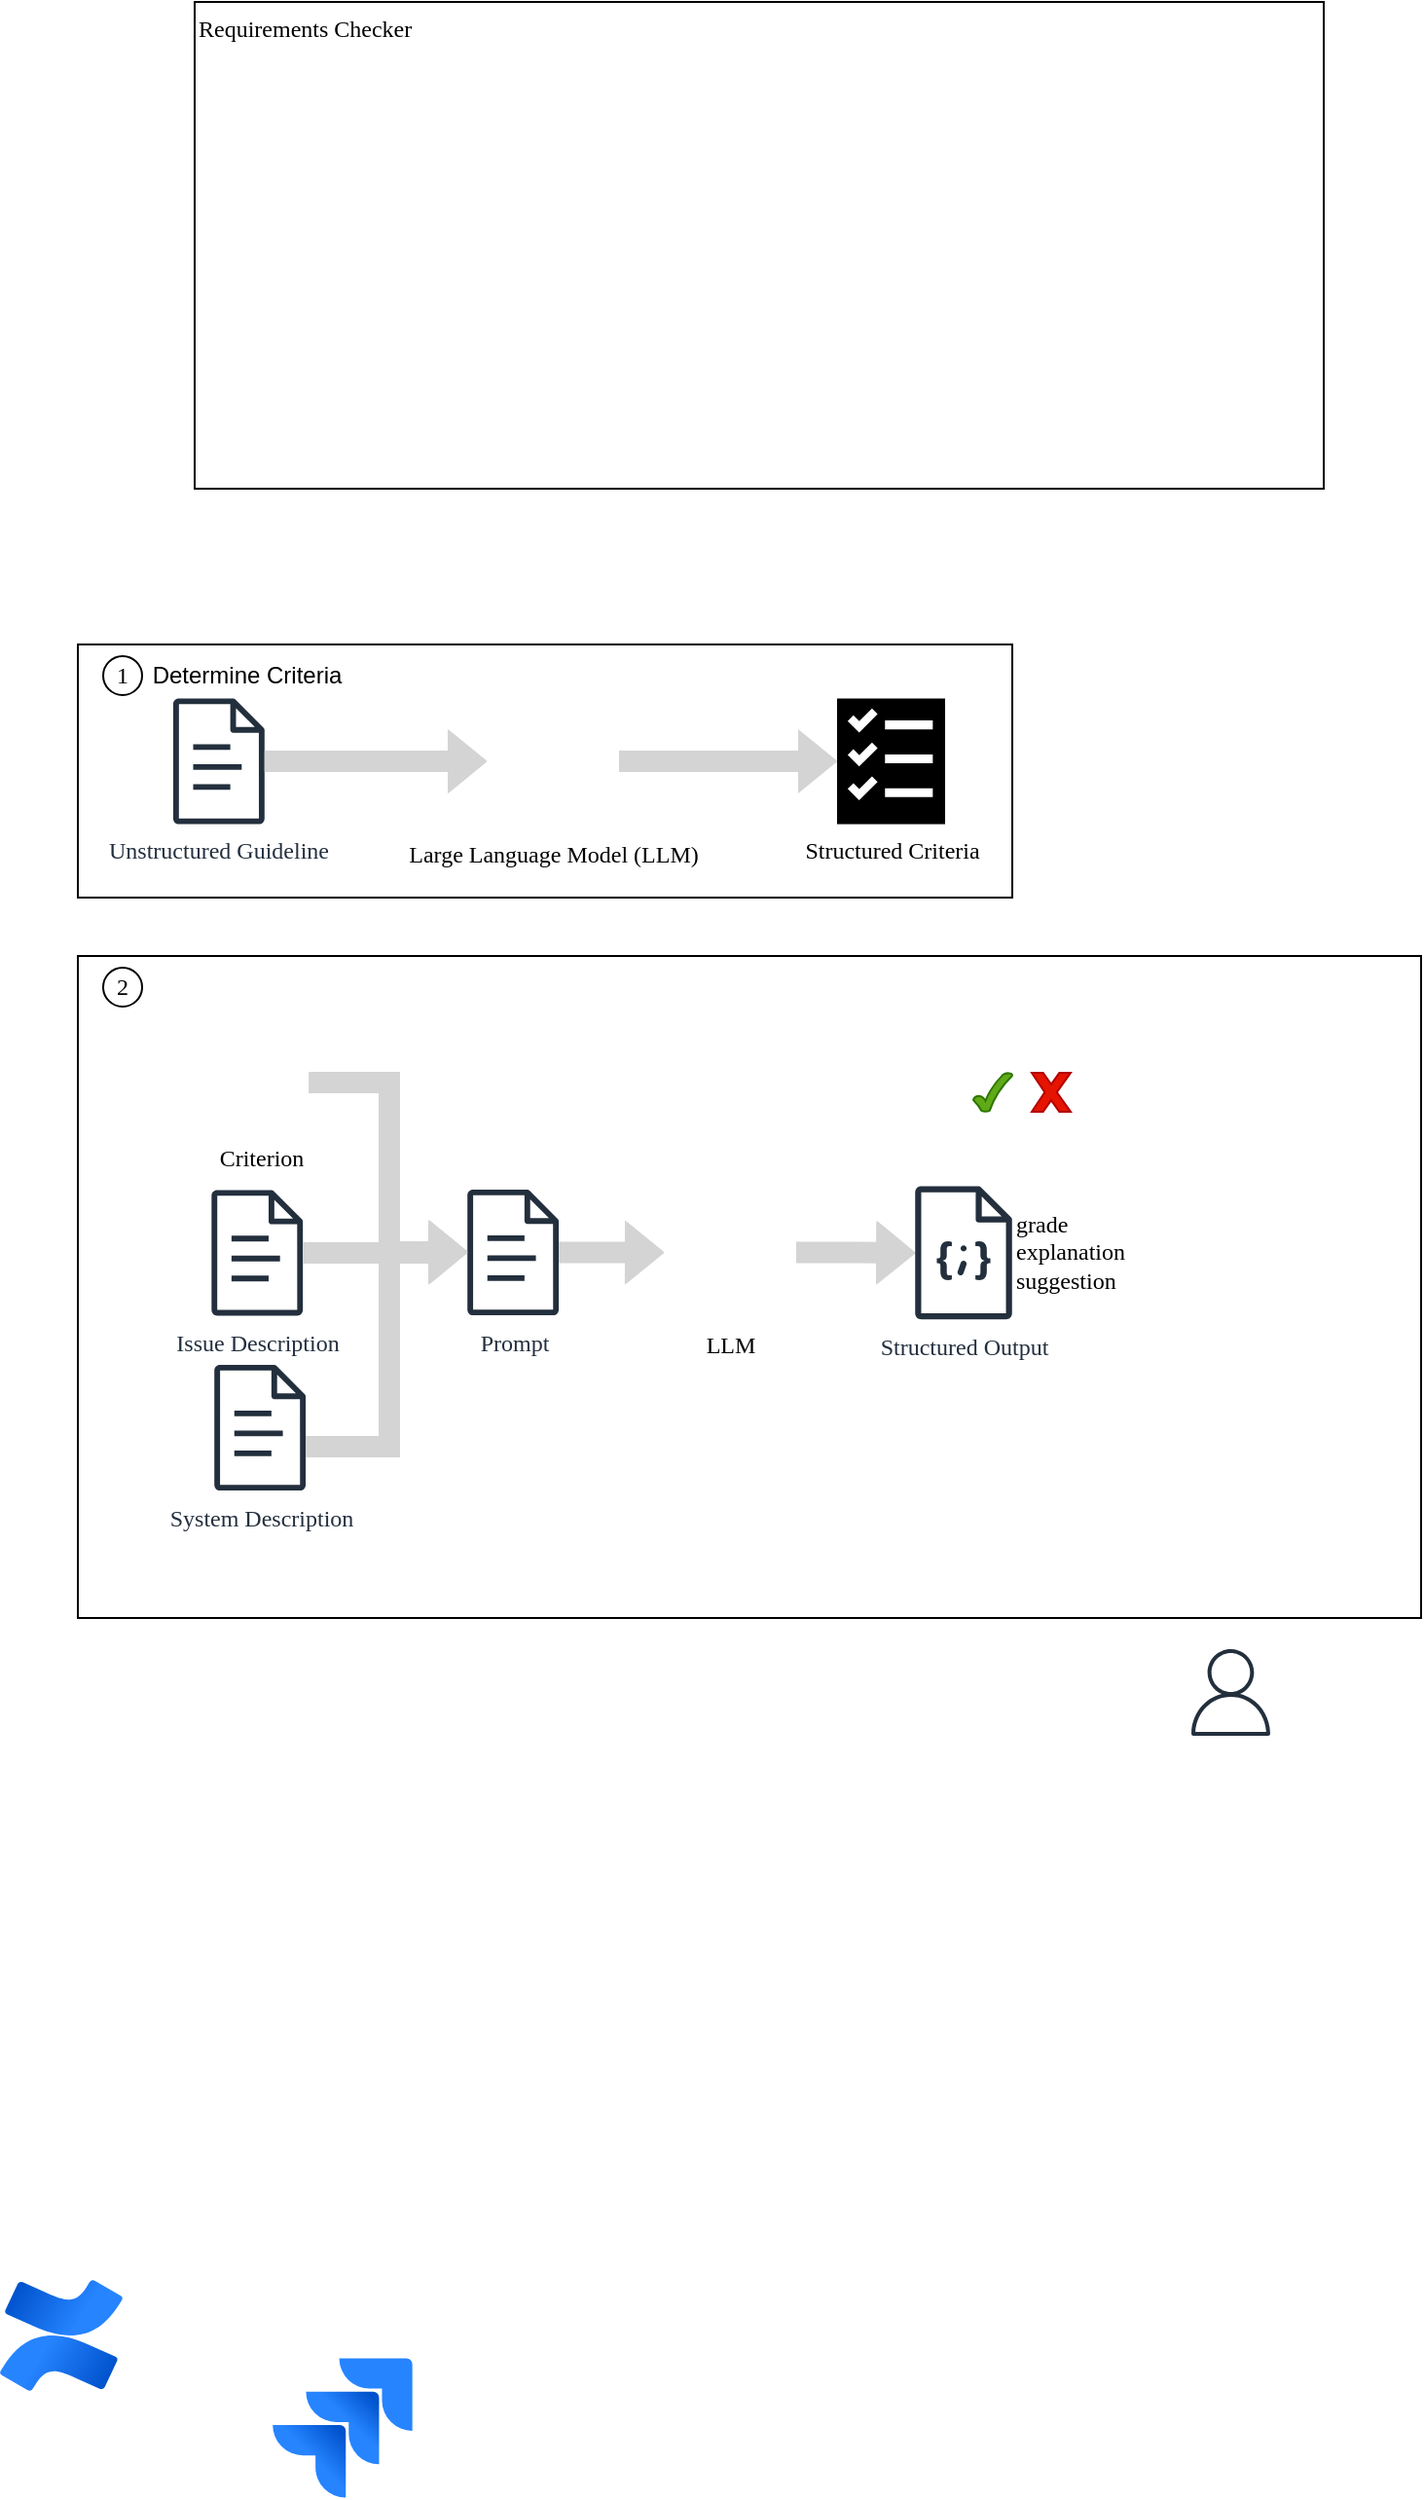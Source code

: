 <mxfile version="24.8.0">
  <diagram name="Page-1" id="5vmXxfO88FT9tomjMx6W">
    <mxGraphModel dx="999" dy="675" grid="1" gridSize="10" guides="1" tooltips="1" connect="1" arrows="1" fold="1" page="1" pageScale="1" pageWidth="850" pageHeight="1100" math="0" shadow="0">
      <root>
        <mxCell id="0" />
        <mxCell id="1" parent="0" />
        <mxCell id="YeTjv56BRFpo-G5yWJxi-18" value="" style="rounded=0;whiteSpace=wrap;html=1;fontFamily=Times New Roman;" vertex="1" parent="1">
          <mxGeometry x="90" y="540" width="480" height="130" as="geometry" />
        </mxCell>
        <mxCell id="YeTjv56BRFpo-G5yWJxi-1" value="Requirements Checker" style="rounded=0;whiteSpace=wrap;html=1;align=left;verticalAlign=top;fontFamily=Times New Roman;" vertex="1" parent="1">
          <mxGeometry x="150" y="210" width="580" height="250" as="geometry" />
        </mxCell>
        <mxCell id="YeTjv56BRFpo-G5yWJxi-8" value="" style="image;html=1;image=img/lib/atlassian/Confluence_Logo.svg;fontFamily=Times New Roman;" vertex="1" parent="1">
          <mxGeometry x="50" y="1380" width="63" height="57" as="geometry" />
        </mxCell>
        <mxCell id="YeTjv56BRFpo-G5yWJxi-9" value="" style="image;html=1;image=img/lib/atlassian/Jira_Logo.svg;fontFamily=Times New Roman;" vertex="1" parent="1">
          <mxGeometry x="190" y="1420" width="72" height="72" as="geometry" />
        </mxCell>
        <mxCell id="YeTjv56BRFpo-G5yWJxi-11" value="Large Language Model (LLM)" style="shape=image;html=1;verticalAlign=top;verticalLabelPosition=bottom;labelBackgroundColor=#ffffff;imageAspect=0;aspect=fixed;image=https://cdn2.iconfinder.com/data/icons/boxicons-regular-vol-1/24/bx-brain-128.png;fontFamily=Times New Roman;" vertex="1" parent="1">
          <mxGeometry x="300" y="566" width="68" height="68" as="geometry" />
        </mxCell>
        <mxCell id="YeTjv56BRFpo-G5yWJxi-13" value="" style="edgeStyle=orthogonalEdgeStyle;rounded=0;orthogonalLoop=1;jettySize=auto;html=1;shape=flexArrow;fillColor=#D4D4D4;fillStyle=auto;strokeColor=#D4D4D4;entryX=0;entryY=0.5;entryDx=0;entryDy=0;entryPerimeter=0;fontFamily=Times New Roman;" edge="1" parent="1" source="YeTjv56BRFpo-G5yWJxi-11" target="YeTjv56BRFpo-G5yWJxi-16">
          <mxGeometry relative="1" as="geometry">
            <mxPoint x="368" y="599.5" as="sourcePoint" />
            <mxPoint x="470" y="600" as="targetPoint" />
          </mxGeometry>
        </mxCell>
        <mxCell id="YeTjv56BRFpo-G5yWJxi-14" value="1" style="ellipse;whiteSpace=wrap;html=1;aspect=fixed;verticalAlign=middle;align=center;fontFamily=Times New Roman;" vertex="1" parent="1">
          <mxGeometry x="103" y="546" width="20" height="20" as="geometry" />
        </mxCell>
        <mxCell id="YeTjv56BRFpo-G5yWJxi-16" value="Structured Criteria" style="outlineConnect=0;dashed=0;verticalLabelPosition=bottom;verticalAlign=top;align=center;html=1;shape=mxgraph.aws3.checklist;fillColor=#000000;fontFamily=Times New Roman;" vertex="1" parent="1">
          <mxGeometry x="480" y="567.75" width="55.5" height="64.5" as="geometry" />
        </mxCell>
        <mxCell id="YeTjv56BRFpo-G5yWJxi-19" value="" style="rounded=0;whiteSpace=wrap;html=1;fontFamily=Times New Roman;" vertex="1" parent="1">
          <mxGeometry x="90" y="700" width="690" height="340" as="geometry" />
        </mxCell>
        <mxCell id="YeTjv56BRFpo-G5yWJxi-22" value="LLM" style="shape=image;html=1;verticalAlign=top;verticalLabelPosition=bottom;labelBackgroundColor=#ffffff;imageAspect=0;aspect=fixed;image=https://cdn2.iconfinder.com/data/icons/boxicons-regular-vol-1/24/bx-brain-128.png;fontFamily=Times New Roman;" vertex="1" parent="1">
          <mxGeometry x="391" y="818.25" width="68" height="68" as="geometry" />
        </mxCell>
        <mxCell id="YeTjv56BRFpo-G5yWJxi-24" value="2" style="ellipse;whiteSpace=wrap;html=1;aspect=fixed;verticalAlign=middle;align=center;fontFamily=Times New Roman;" vertex="1" parent="1">
          <mxGeometry x="103" y="706" width="20" height="20" as="geometry" />
        </mxCell>
        <mxCell id="YeTjv56BRFpo-G5yWJxi-31" value="Criterion" style="shape=image;html=1;verticalAlign=top;verticalLabelPosition=bottom;labelBackgroundColor=#ffffff;imageAspect=0;aspect=fixed;image=https://cdn1.iconfinder.com/data/icons/iconoir-vol-3/24/question-mark-circle-128.png;fontFamily=Times New Roman;" vertex="1" parent="1">
          <mxGeometry x="158.56" y="740" width="50" height="50" as="geometry" />
        </mxCell>
        <mxCell id="YeTjv56BRFpo-G5yWJxi-33" value="Unstructured Guideline" style="sketch=0;outlineConnect=0;fontColor=#232F3E;gradientColor=none;fillColor=#232F3D;strokeColor=none;dashed=0;verticalLabelPosition=bottom;verticalAlign=top;align=center;html=1;fontSize=12;fontStyle=0;aspect=fixed;pointerEvents=1;shape=mxgraph.aws4.document;fontFamily=Times New Roman;" vertex="1" parent="1">
          <mxGeometry x="138.87" y="567.75" width="47.13" height="64.5" as="geometry" />
        </mxCell>
        <mxCell id="YeTjv56BRFpo-G5yWJxi-34" value="" style="edgeStyle=orthogonalEdgeStyle;rounded=0;orthogonalLoop=1;jettySize=auto;html=1;shape=flexArrow;fillColor=#D4D4D4;fillStyle=auto;strokeColor=#D4D4D4;fontFamily=Times New Roman;" edge="1" parent="1" source="YeTjv56BRFpo-G5yWJxi-33" target="YeTjv56BRFpo-G5yWJxi-11">
          <mxGeometry relative="1" as="geometry">
            <mxPoint x="188" y="590" as="sourcePoint" />
            <mxPoint x="300" y="590" as="targetPoint" />
          </mxGeometry>
        </mxCell>
        <mxCell id="YeTjv56BRFpo-G5yWJxi-35" value="Issue Description" style="sketch=0;outlineConnect=0;fontColor=#232F3E;gradientColor=none;fillColor=#232F3D;strokeColor=none;dashed=0;verticalLabelPosition=bottom;verticalAlign=top;align=center;html=1;fontSize=12;fontStyle=0;aspect=fixed;pointerEvents=1;shape=mxgraph.aws4.document;fontFamily=Times New Roman;" vertex="1" parent="1">
          <mxGeometry x="158.56" y="820.21" width="47.13" height="64.5" as="geometry" />
        </mxCell>
        <mxCell id="YeTjv56BRFpo-G5yWJxi-36" value="System Description" style="sketch=0;outlineConnect=0;fontColor=#232F3E;gradientColor=none;fillColor=#232F3D;strokeColor=none;dashed=0;verticalLabelPosition=bottom;verticalAlign=top;align=center;html=1;fontSize=12;fontStyle=0;aspect=fixed;pointerEvents=1;shape=mxgraph.aws4.document;fontFamily=Times New Roman;" vertex="1" parent="1">
          <mxGeometry x="160" y="910" width="47.13" height="64.5" as="geometry" />
        </mxCell>
        <mxCell id="YeTjv56BRFpo-G5yWJxi-41" value="" style="edgeStyle=orthogonalEdgeStyle;rounded=0;orthogonalLoop=1;jettySize=auto;html=1;shape=flexArrow;fillColor=#D4D4D4;fillStyle=auto;strokeColor=#D4D4D4;fontFamily=Times New Roman;" edge="1" parent="1" source="YeTjv56BRFpo-G5yWJxi-31" target="YeTjv56BRFpo-G5yWJxi-38">
          <mxGeometry relative="1" as="geometry">
            <mxPoint x="220" y="764.5" as="sourcePoint" />
            <mxPoint x="334" y="764.5" as="targetPoint" />
            <Array as="points">
              <mxPoint x="250" y="765" />
              <mxPoint x="250" y="852" />
            </Array>
          </mxGeometry>
        </mxCell>
        <mxCell id="YeTjv56BRFpo-G5yWJxi-43" value="" style="edgeStyle=orthogonalEdgeStyle;rounded=0;orthogonalLoop=1;jettySize=auto;html=1;shape=flexArrow;fillColor=#D4D4D4;fillStyle=auto;strokeColor=#D4D4D4;fontFamily=Times New Roman;" edge="1" parent="1" source="YeTjv56BRFpo-G5yWJxi-36" target="YeTjv56BRFpo-G5yWJxi-38">
          <mxGeometry relative="1" as="geometry">
            <mxPoint x="217" y="862" as="sourcePoint" />
            <mxPoint x="300" y="862" as="targetPoint" />
            <Array as="points">
              <mxPoint x="250" y="952" />
              <mxPoint x="250" y="852" />
            </Array>
          </mxGeometry>
        </mxCell>
        <mxCell id="YeTjv56BRFpo-G5yWJxi-38" value="Prompt" style="sketch=0;outlineConnect=0;fontColor=#232F3E;gradientColor=none;fillColor=#232F3D;strokeColor=none;dashed=0;verticalLabelPosition=bottom;verticalAlign=top;align=center;html=1;fontSize=12;fontStyle=0;aspect=fixed;pointerEvents=1;shape=mxgraph.aws4.document;fontFamily=Times New Roman;fillStyle=auto;shadow=0;labelBackgroundColor=none;" vertex="1" parent="1">
          <mxGeometry x="290" y="820" width="47.13" height="64.5" as="geometry" />
        </mxCell>
        <mxCell id="YeTjv56BRFpo-G5yWJxi-48" value="" style="edgeStyle=orthogonalEdgeStyle;rounded=0;orthogonalLoop=1;jettySize=auto;html=1;shape=flexArrow;fillColor=#D4D4D4;fillStyle=auto;strokeColor=#D4D4D4;fontFamily=Times New Roman;" edge="1" parent="1" source="YeTjv56BRFpo-G5yWJxi-38" target="YeTjv56BRFpo-G5yWJxi-22">
          <mxGeometry relative="1" as="geometry">
            <mxPoint x="217" y="862" as="sourcePoint" />
            <mxPoint x="300" y="862" as="targetPoint" />
          </mxGeometry>
        </mxCell>
        <mxCell id="YeTjv56BRFpo-G5yWJxi-50" value="" style="verticalLabelPosition=bottom;verticalAlign=top;html=1;shape=mxgraph.basic.x;aspect=fixed;fillColor=#e51400;fontColor=#ffffff;strokeColor=#B20000;fontFamily=Times New Roman;" vertex="1" parent="1">
          <mxGeometry x="580" y="760" width="20" height="20" as="geometry" />
        </mxCell>
        <mxCell id="YeTjv56BRFpo-G5yWJxi-51" value="" style="verticalLabelPosition=bottom;verticalAlign=top;html=1;shape=mxgraph.basic.tick;fillColor=#60a917;fontColor=#ffffff;strokeColor=#2D7600;fontFamily=Times New Roman;" vertex="1" parent="1">
          <mxGeometry x="550" y="760" width="20" height="20" as="geometry" />
        </mxCell>
        <mxCell id="YeTjv56BRFpo-G5yWJxi-60" value="" style="edgeStyle=orthogonalEdgeStyle;rounded=0;orthogonalLoop=1;jettySize=auto;html=1;shape=flexArrow;fillColor=#D4D4D4;fillStyle=auto;strokeColor=#D4D4D4;fontFamily=Times New Roman;" edge="1" parent="1" source="YeTjv56BRFpo-G5yWJxi-22" target="YeTjv56BRFpo-G5yWJxi-62">
          <mxGeometry relative="1" as="geometry">
            <mxPoint x="459" y="850.219" as="sourcePoint" />
            <mxPoint x="520.11" y="852.257" as="targetPoint" />
            <Array as="points" />
          </mxGeometry>
        </mxCell>
        <mxCell id="YeTjv56BRFpo-G5yWJxi-62" value="Structured Output" style="outlineConnect=0;fontColor=#232F3E;gradientColor=none;fillColor=#232F3D;strokeColor=none;dashed=0;verticalLabelPosition=bottom;verticalAlign=top;align=center;html=1;fontSize=12;fontStyle=0;aspect=fixed;pointerEvents=1;shape=mxgraph.aws4.json_script;fontFamily=Times New Roman;shadow=0;" vertex="1" parent="1">
          <mxGeometry x="520" y="818.25" width="50" height="68.42" as="geometry" />
        </mxCell>
        <mxCell id="YeTjv56BRFpo-G5yWJxi-64" value="" style="edgeStyle=orthogonalEdgeStyle;rounded=0;orthogonalLoop=1;jettySize=auto;html=1;shape=flexArrow;fillColor=#D4D4D4;fillStyle=auto;strokeColor=#D4D4D4;fontFamily=Times New Roman;" edge="1" parent="1" source="YeTjv56BRFpo-G5yWJxi-35" target="YeTjv56BRFpo-G5yWJxi-38">
          <mxGeometry relative="1" as="geometry">
            <mxPoint x="231.64" y="810" as="sourcePoint" />
            <mxPoint x="336.64" y="865" as="targetPoint" />
          </mxGeometry>
        </mxCell>
        <mxCell id="YeTjv56BRFpo-G5yWJxi-65" value="Determine Criteria" style="text;html=1;align=center;verticalAlign=middle;whiteSpace=wrap;rounded=0;" vertex="1" parent="1">
          <mxGeometry x="112" y="541" width="130" height="30" as="geometry" />
        </mxCell>
        <mxCell id="YeTjv56BRFpo-G5yWJxi-66" value="&lt;font face=&quot;Times New Roman&quot;&gt;grade&lt;/font&gt;&lt;div&gt;&lt;font face=&quot;m4Ld-aXF-lWwIyuSFTrA&quot;&gt;explanation&lt;/font&gt;&lt;/div&gt;&lt;div&gt;&lt;font face=&quot;m4Ld-aXF-lWwIyuSFTrA&quot;&gt;suggestion&lt;/font&gt;&lt;/div&gt;" style="text;html=1;align=left;verticalAlign=middle;whiteSpace=wrap;rounded=0;" vertex="1" parent="1">
          <mxGeometry x="570" y="816.38" width="70" height="71.75" as="geometry" />
        </mxCell>
        <mxCell id="YeTjv56BRFpo-G5yWJxi-69" value="" style="sketch=0;outlineConnect=0;fontColor=#232F3E;gradientColor=none;fillColor=#232F3D;strokeColor=none;dashed=0;verticalLabelPosition=bottom;verticalAlign=top;align=center;html=1;fontSize=12;fontStyle=0;aspect=fixed;pointerEvents=1;shape=mxgraph.aws4.user;" vertex="1" parent="1">
          <mxGeometry x="660" y="1056" width="44.5" height="44.5" as="geometry" />
        </mxCell>
      </root>
    </mxGraphModel>
  </diagram>
</mxfile>
